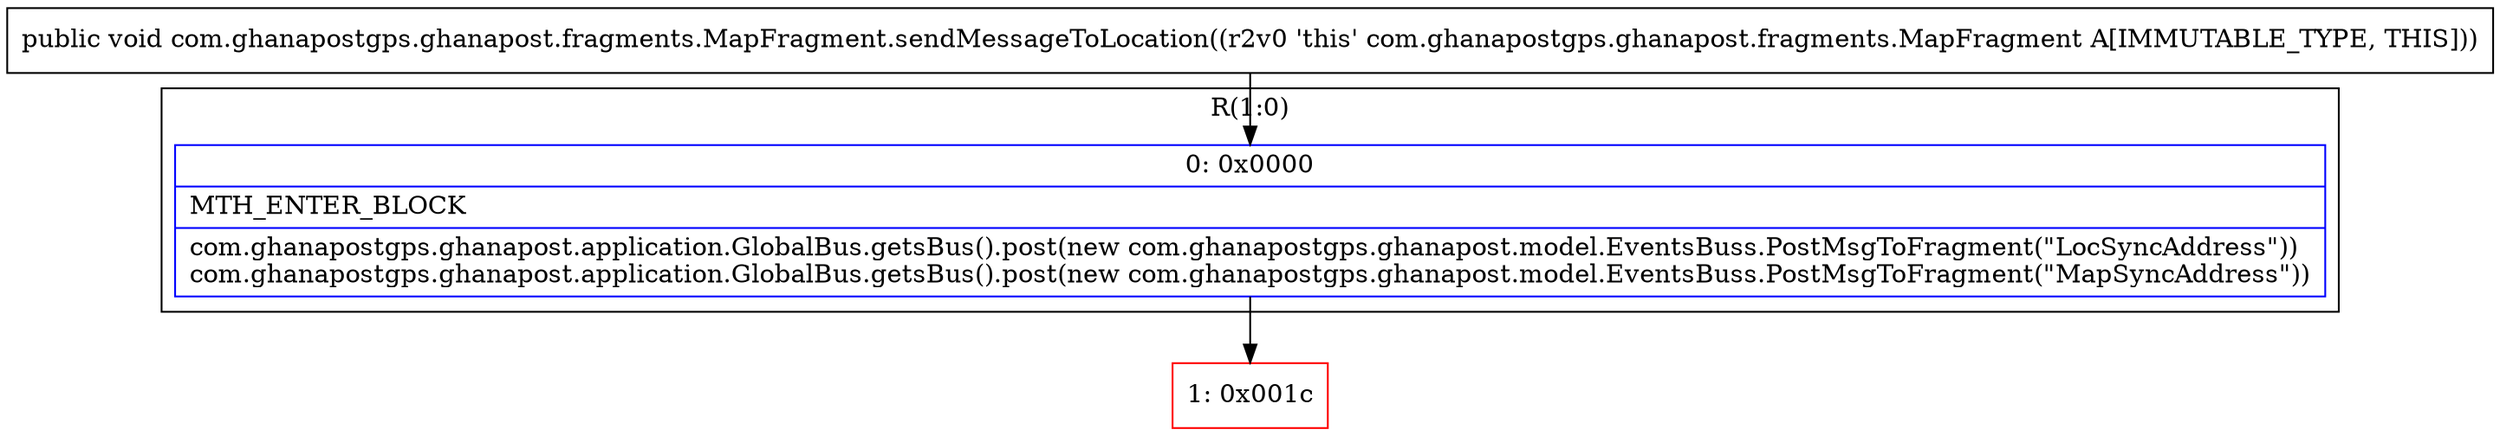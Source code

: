 digraph "CFG forcom.ghanapostgps.ghanapost.fragments.MapFragment.sendMessageToLocation()V" {
subgraph cluster_Region_315045438 {
label = "R(1:0)";
node [shape=record,color=blue];
Node_0 [shape=record,label="{0\:\ 0x0000|MTH_ENTER_BLOCK\l|com.ghanapostgps.ghanapost.application.GlobalBus.getsBus().post(new com.ghanapostgps.ghanapost.model.EventsBuss.PostMsgToFragment(\"LocSyncAddress\"))\lcom.ghanapostgps.ghanapost.application.GlobalBus.getsBus().post(new com.ghanapostgps.ghanapost.model.EventsBuss.PostMsgToFragment(\"MapSyncAddress\"))\l}"];
}
Node_1 [shape=record,color=red,label="{1\:\ 0x001c}"];
MethodNode[shape=record,label="{public void com.ghanapostgps.ghanapost.fragments.MapFragment.sendMessageToLocation((r2v0 'this' com.ghanapostgps.ghanapost.fragments.MapFragment A[IMMUTABLE_TYPE, THIS])) }"];
MethodNode -> Node_0;
Node_0 -> Node_1;
}


